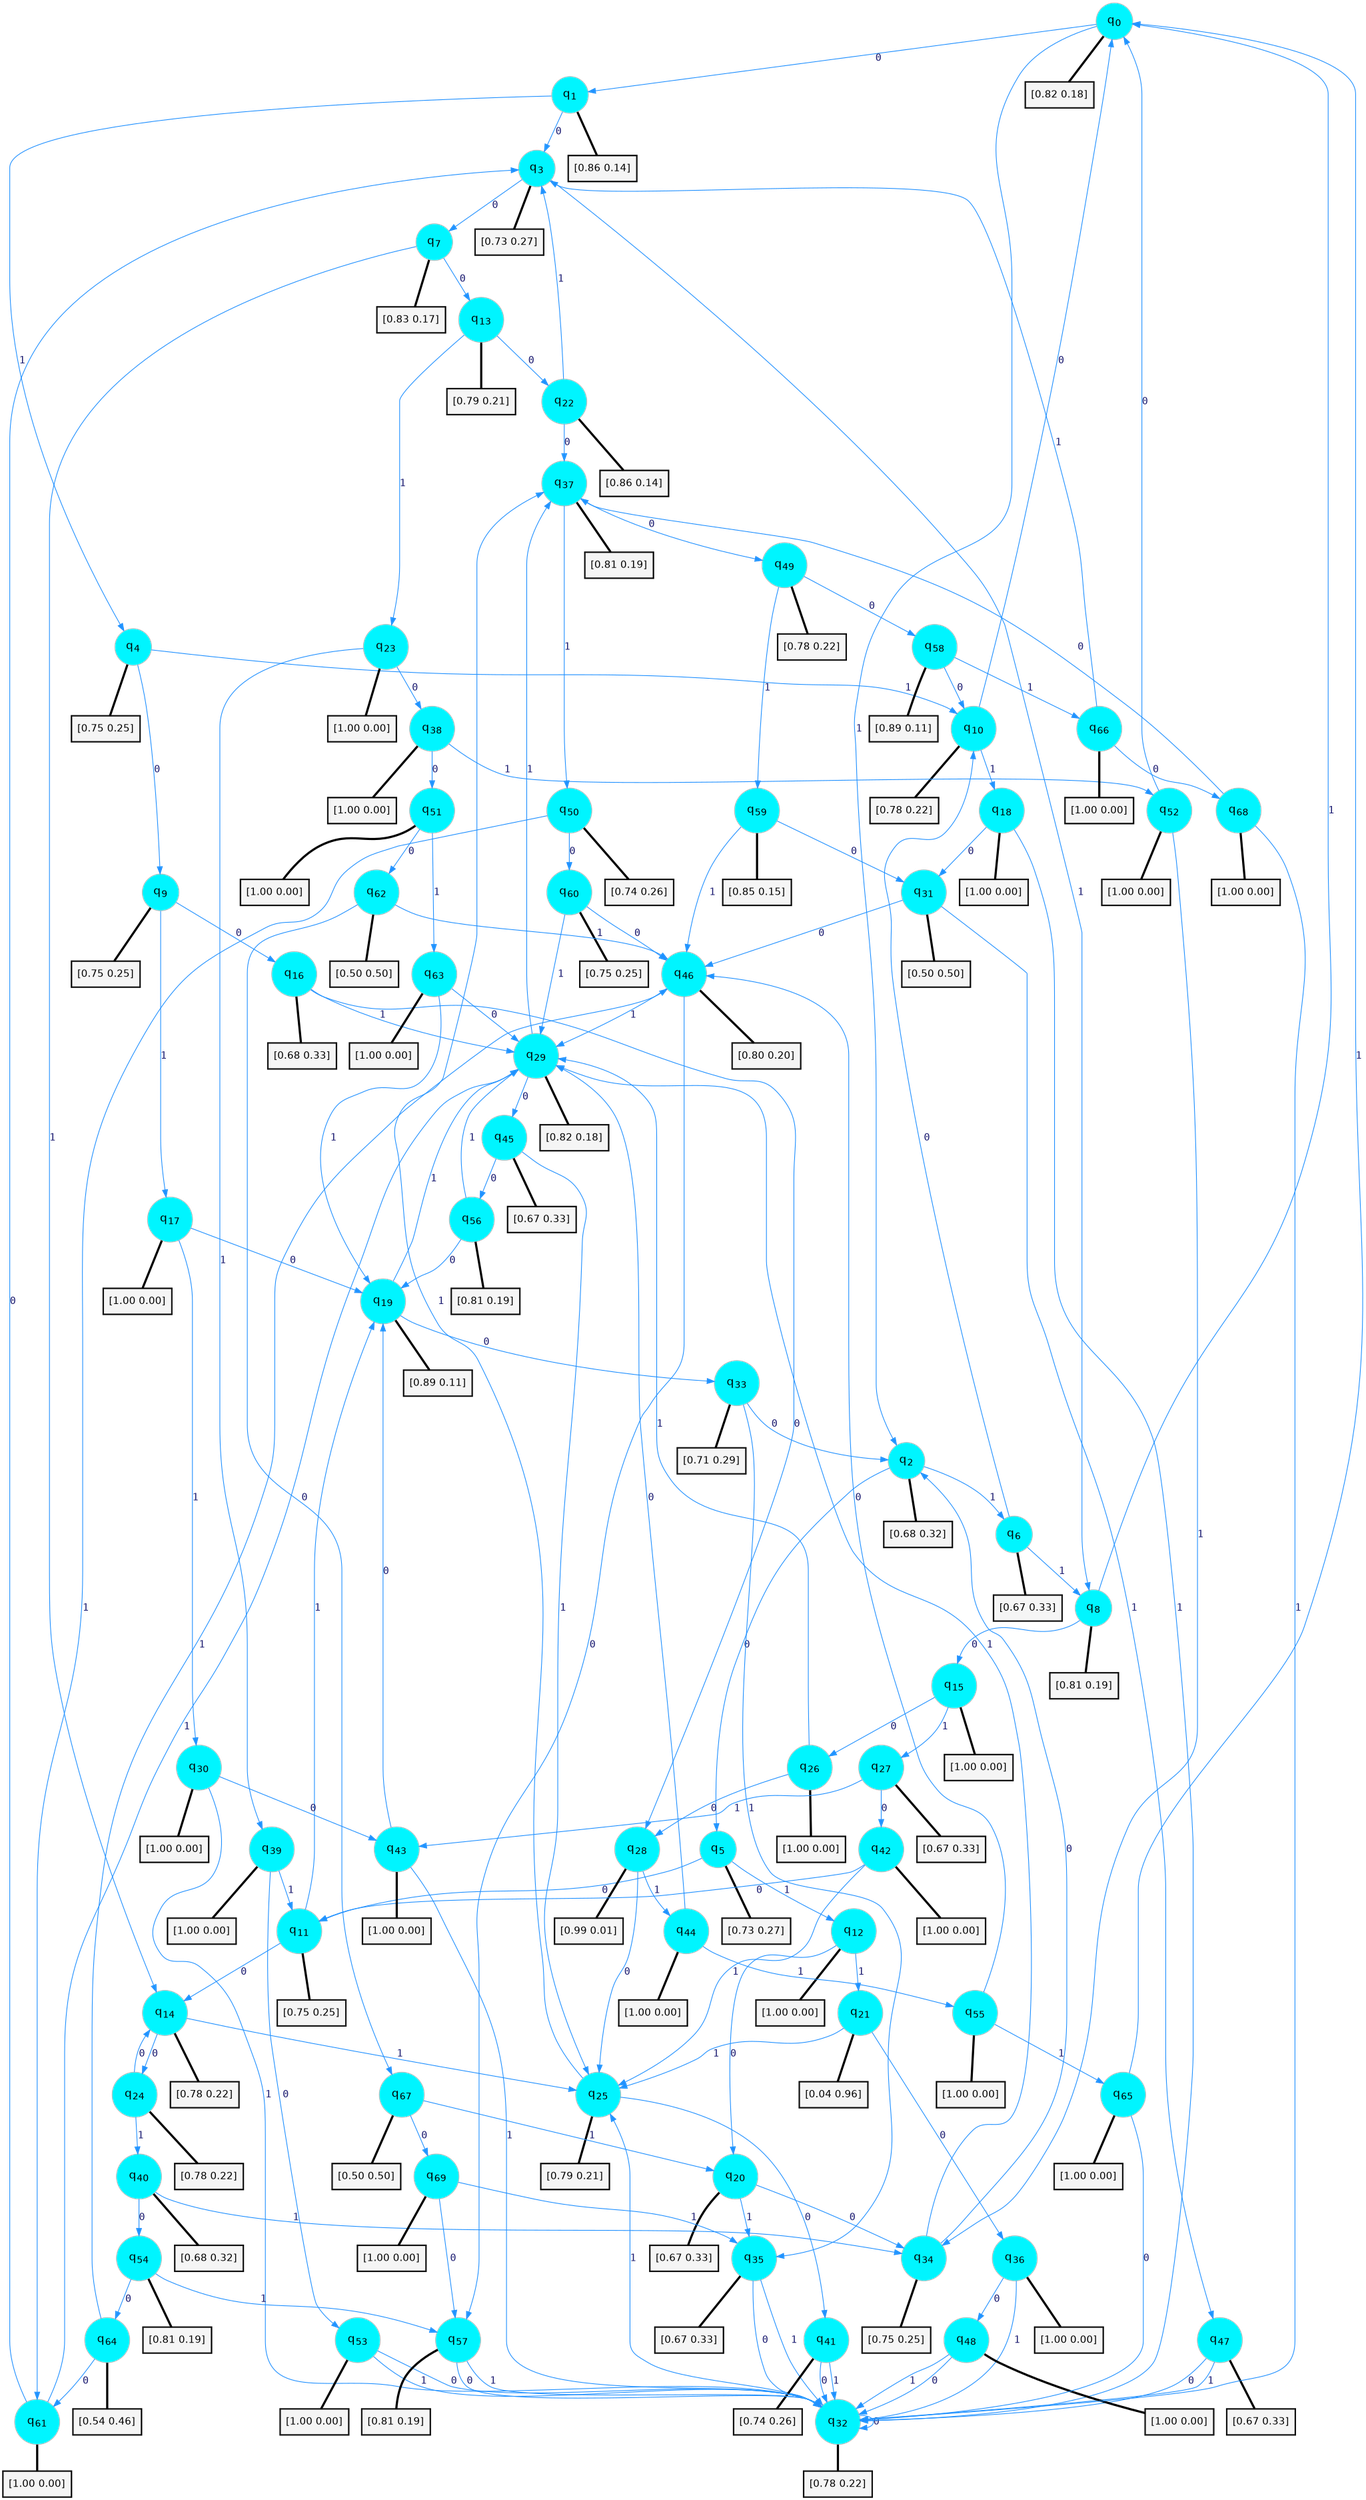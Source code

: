 digraph G {
graph [
bgcolor=transparent, dpi=300, rankdir=TD, size="40,25"];
node [
color=gray, fillcolor=turquoise1, fontcolor=black, fontname=Helvetica, fontsize=16, fontweight=bold, shape=circle, style=filled];
edge [
arrowsize=1, color=dodgerblue1, fontcolor=midnightblue, fontname=courier, fontweight=bold, penwidth=1, style=solid, weight=20];
0[label=<q<SUB>0</SUB>>];
1[label=<q<SUB>1</SUB>>];
2[label=<q<SUB>2</SUB>>];
3[label=<q<SUB>3</SUB>>];
4[label=<q<SUB>4</SUB>>];
5[label=<q<SUB>5</SUB>>];
6[label=<q<SUB>6</SUB>>];
7[label=<q<SUB>7</SUB>>];
8[label=<q<SUB>8</SUB>>];
9[label=<q<SUB>9</SUB>>];
10[label=<q<SUB>10</SUB>>];
11[label=<q<SUB>11</SUB>>];
12[label=<q<SUB>12</SUB>>];
13[label=<q<SUB>13</SUB>>];
14[label=<q<SUB>14</SUB>>];
15[label=<q<SUB>15</SUB>>];
16[label=<q<SUB>16</SUB>>];
17[label=<q<SUB>17</SUB>>];
18[label=<q<SUB>18</SUB>>];
19[label=<q<SUB>19</SUB>>];
20[label=<q<SUB>20</SUB>>];
21[label=<q<SUB>21</SUB>>];
22[label=<q<SUB>22</SUB>>];
23[label=<q<SUB>23</SUB>>];
24[label=<q<SUB>24</SUB>>];
25[label=<q<SUB>25</SUB>>];
26[label=<q<SUB>26</SUB>>];
27[label=<q<SUB>27</SUB>>];
28[label=<q<SUB>28</SUB>>];
29[label=<q<SUB>29</SUB>>];
30[label=<q<SUB>30</SUB>>];
31[label=<q<SUB>31</SUB>>];
32[label=<q<SUB>32</SUB>>];
33[label=<q<SUB>33</SUB>>];
34[label=<q<SUB>34</SUB>>];
35[label=<q<SUB>35</SUB>>];
36[label=<q<SUB>36</SUB>>];
37[label=<q<SUB>37</SUB>>];
38[label=<q<SUB>38</SUB>>];
39[label=<q<SUB>39</SUB>>];
40[label=<q<SUB>40</SUB>>];
41[label=<q<SUB>41</SUB>>];
42[label=<q<SUB>42</SUB>>];
43[label=<q<SUB>43</SUB>>];
44[label=<q<SUB>44</SUB>>];
45[label=<q<SUB>45</SUB>>];
46[label=<q<SUB>46</SUB>>];
47[label=<q<SUB>47</SUB>>];
48[label=<q<SUB>48</SUB>>];
49[label=<q<SUB>49</SUB>>];
50[label=<q<SUB>50</SUB>>];
51[label=<q<SUB>51</SUB>>];
52[label=<q<SUB>52</SUB>>];
53[label=<q<SUB>53</SUB>>];
54[label=<q<SUB>54</SUB>>];
55[label=<q<SUB>55</SUB>>];
56[label=<q<SUB>56</SUB>>];
57[label=<q<SUB>57</SUB>>];
58[label=<q<SUB>58</SUB>>];
59[label=<q<SUB>59</SUB>>];
60[label=<q<SUB>60</SUB>>];
61[label=<q<SUB>61</SUB>>];
62[label=<q<SUB>62</SUB>>];
63[label=<q<SUB>63</SUB>>];
64[label=<q<SUB>64</SUB>>];
65[label=<q<SUB>65</SUB>>];
66[label=<q<SUB>66</SUB>>];
67[label=<q<SUB>67</SUB>>];
68[label=<q<SUB>68</SUB>>];
69[label=<q<SUB>69</SUB>>];
70[label="[0.82 0.18]", shape=box,fontcolor=black, fontname=Helvetica, fontsize=14, penwidth=2, fillcolor=whitesmoke,color=black];
71[label="[0.86 0.14]", shape=box,fontcolor=black, fontname=Helvetica, fontsize=14, penwidth=2, fillcolor=whitesmoke,color=black];
72[label="[0.68 0.32]", shape=box,fontcolor=black, fontname=Helvetica, fontsize=14, penwidth=2, fillcolor=whitesmoke,color=black];
73[label="[0.73 0.27]", shape=box,fontcolor=black, fontname=Helvetica, fontsize=14, penwidth=2, fillcolor=whitesmoke,color=black];
74[label="[0.75 0.25]", shape=box,fontcolor=black, fontname=Helvetica, fontsize=14, penwidth=2, fillcolor=whitesmoke,color=black];
75[label="[0.73 0.27]", shape=box,fontcolor=black, fontname=Helvetica, fontsize=14, penwidth=2, fillcolor=whitesmoke,color=black];
76[label="[0.67 0.33]", shape=box,fontcolor=black, fontname=Helvetica, fontsize=14, penwidth=2, fillcolor=whitesmoke,color=black];
77[label="[0.83 0.17]", shape=box,fontcolor=black, fontname=Helvetica, fontsize=14, penwidth=2, fillcolor=whitesmoke,color=black];
78[label="[0.81 0.19]", shape=box,fontcolor=black, fontname=Helvetica, fontsize=14, penwidth=2, fillcolor=whitesmoke,color=black];
79[label="[0.75 0.25]", shape=box,fontcolor=black, fontname=Helvetica, fontsize=14, penwidth=2, fillcolor=whitesmoke,color=black];
80[label="[0.78 0.22]", shape=box,fontcolor=black, fontname=Helvetica, fontsize=14, penwidth=2, fillcolor=whitesmoke,color=black];
81[label="[0.75 0.25]", shape=box,fontcolor=black, fontname=Helvetica, fontsize=14, penwidth=2, fillcolor=whitesmoke,color=black];
82[label="[1.00 0.00]", shape=box,fontcolor=black, fontname=Helvetica, fontsize=14, penwidth=2, fillcolor=whitesmoke,color=black];
83[label="[0.79 0.21]", shape=box,fontcolor=black, fontname=Helvetica, fontsize=14, penwidth=2, fillcolor=whitesmoke,color=black];
84[label="[0.78 0.22]", shape=box,fontcolor=black, fontname=Helvetica, fontsize=14, penwidth=2, fillcolor=whitesmoke,color=black];
85[label="[1.00 0.00]", shape=box,fontcolor=black, fontname=Helvetica, fontsize=14, penwidth=2, fillcolor=whitesmoke,color=black];
86[label="[0.68 0.33]", shape=box,fontcolor=black, fontname=Helvetica, fontsize=14, penwidth=2, fillcolor=whitesmoke,color=black];
87[label="[1.00 0.00]", shape=box,fontcolor=black, fontname=Helvetica, fontsize=14, penwidth=2, fillcolor=whitesmoke,color=black];
88[label="[1.00 0.00]", shape=box,fontcolor=black, fontname=Helvetica, fontsize=14, penwidth=2, fillcolor=whitesmoke,color=black];
89[label="[0.89 0.11]", shape=box,fontcolor=black, fontname=Helvetica, fontsize=14, penwidth=2, fillcolor=whitesmoke,color=black];
90[label="[0.67 0.33]", shape=box,fontcolor=black, fontname=Helvetica, fontsize=14, penwidth=2, fillcolor=whitesmoke,color=black];
91[label="[0.04 0.96]", shape=box,fontcolor=black, fontname=Helvetica, fontsize=14, penwidth=2, fillcolor=whitesmoke,color=black];
92[label="[0.86 0.14]", shape=box,fontcolor=black, fontname=Helvetica, fontsize=14, penwidth=2, fillcolor=whitesmoke,color=black];
93[label="[1.00 0.00]", shape=box,fontcolor=black, fontname=Helvetica, fontsize=14, penwidth=2, fillcolor=whitesmoke,color=black];
94[label="[0.78 0.22]", shape=box,fontcolor=black, fontname=Helvetica, fontsize=14, penwidth=2, fillcolor=whitesmoke,color=black];
95[label="[0.79 0.21]", shape=box,fontcolor=black, fontname=Helvetica, fontsize=14, penwidth=2, fillcolor=whitesmoke,color=black];
96[label="[1.00 0.00]", shape=box,fontcolor=black, fontname=Helvetica, fontsize=14, penwidth=2, fillcolor=whitesmoke,color=black];
97[label="[0.67 0.33]", shape=box,fontcolor=black, fontname=Helvetica, fontsize=14, penwidth=2, fillcolor=whitesmoke,color=black];
98[label="[0.99 0.01]", shape=box,fontcolor=black, fontname=Helvetica, fontsize=14, penwidth=2, fillcolor=whitesmoke,color=black];
99[label="[0.82 0.18]", shape=box,fontcolor=black, fontname=Helvetica, fontsize=14, penwidth=2, fillcolor=whitesmoke,color=black];
100[label="[1.00 0.00]", shape=box,fontcolor=black, fontname=Helvetica, fontsize=14, penwidth=2, fillcolor=whitesmoke,color=black];
101[label="[0.50 0.50]", shape=box,fontcolor=black, fontname=Helvetica, fontsize=14, penwidth=2, fillcolor=whitesmoke,color=black];
102[label="[0.78 0.22]", shape=box,fontcolor=black, fontname=Helvetica, fontsize=14, penwidth=2, fillcolor=whitesmoke,color=black];
103[label="[0.71 0.29]", shape=box,fontcolor=black, fontname=Helvetica, fontsize=14, penwidth=2, fillcolor=whitesmoke,color=black];
104[label="[0.75 0.25]", shape=box,fontcolor=black, fontname=Helvetica, fontsize=14, penwidth=2, fillcolor=whitesmoke,color=black];
105[label="[0.67 0.33]", shape=box,fontcolor=black, fontname=Helvetica, fontsize=14, penwidth=2, fillcolor=whitesmoke,color=black];
106[label="[1.00 0.00]", shape=box,fontcolor=black, fontname=Helvetica, fontsize=14, penwidth=2, fillcolor=whitesmoke,color=black];
107[label="[0.81 0.19]", shape=box,fontcolor=black, fontname=Helvetica, fontsize=14, penwidth=2, fillcolor=whitesmoke,color=black];
108[label="[1.00 0.00]", shape=box,fontcolor=black, fontname=Helvetica, fontsize=14, penwidth=2, fillcolor=whitesmoke,color=black];
109[label="[1.00 0.00]", shape=box,fontcolor=black, fontname=Helvetica, fontsize=14, penwidth=2, fillcolor=whitesmoke,color=black];
110[label="[0.68 0.32]", shape=box,fontcolor=black, fontname=Helvetica, fontsize=14, penwidth=2, fillcolor=whitesmoke,color=black];
111[label="[0.74 0.26]", shape=box,fontcolor=black, fontname=Helvetica, fontsize=14, penwidth=2, fillcolor=whitesmoke,color=black];
112[label="[1.00 0.00]", shape=box,fontcolor=black, fontname=Helvetica, fontsize=14, penwidth=2, fillcolor=whitesmoke,color=black];
113[label="[1.00 0.00]", shape=box,fontcolor=black, fontname=Helvetica, fontsize=14, penwidth=2, fillcolor=whitesmoke,color=black];
114[label="[1.00 0.00]", shape=box,fontcolor=black, fontname=Helvetica, fontsize=14, penwidth=2, fillcolor=whitesmoke,color=black];
115[label="[0.67 0.33]", shape=box,fontcolor=black, fontname=Helvetica, fontsize=14, penwidth=2, fillcolor=whitesmoke,color=black];
116[label="[0.80 0.20]", shape=box,fontcolor=black, fontname=Helvetica, fontsize=14, penwidth=2, fillcolor=whitesmoke,color=black];
117[label="[0.67 0.33]", shape=box,fontcolor=black, fontname=Helvetica, fontsize=14, penwidth=2, fillcolor=whitesmoke,color=black];
118[label="[1.00 0.00]", shape=box,fontcolor=black, fontname=Helvetica, fontsize=14, penwidth=2, fillcolor=whitesmoke,color=black];
119[label="[0.78 0.22]", shape=box,fontcolor=black, fontname=Helvetica, fontsize=14, penwidth=2, fillcolor=whitesmoke,color=black];
120[label="[0.74 0.26]", shape=box,fontcolor=black, fontname=Helvetica, fontsize=14, penwidth=2, fillcolor=whitesmoke,color=black];
121[label="[1.00 0.00]", shape=box,fontcolor=black, fontname=Helvetica, fontsize=14, penwidth=2, fillcolor=whitesmoke,color=black];
122[label="[1.00 0.00]", shape=box,fontcolor=black, fontname=Helvetica, fontsize=14, penwidth=2, fillcolor=whitesmoke,color=black];
123[label="[1.00 0.00]", shape=box,fontcolor=black, fontname=Helvetica, fontsize=14, penwidth=2, fillcolor=whitesmoke,color=black];
124[label="[0.81 0.19]", shape=box,fontcolor=black, fontname=Helvetica, fontsize=14, penwidth=2, fillcolor=whitesmoke,color=black];
125[label="[1.00 0.00]", shape=box,fontcolor=black, fontname=Helvetica, fontsize=14, penwidth=2, fillcolor=whitesmoke,color=black];
126[label="[0.81 0.19]", shape=box,fontcolor=black, fontname=Helvetica, fontsize=14, penwidth=2, fillcolor=whitesmoke,color=black];
127[label="[0.81 0.19]", shape=box,fontcolor=black, fontname=Helvetica, fontsize=14, penwidth=2, fillcolor=whitesmoke,color=black];
128[label="[0.89 0.11]", shape=box,fontcolor=black, fontname=Helvetica, fontsize=14, penwidth=2, fillcolor=whitesmoke,color=black];
129[label="[0.85 0.15]", shape=box,fontcolor=black, fontname=Helvetica, fontsize=14, penwidth=2, fillcolor=whitesmoke,color=black];
130[label="[0.75 0.25]", shape=box,fontcolor=black, fontname=Helvetica, fontsize=14, penwidth=2, fillcolor=whitesmoke,color=black];
131[label="[1.00 0.00]", shape=box,fontcolor=black, fontname=Helvetica, fontsize=14, penwidth=2, fillcolor=whitesmoke,color=black];
132[label="[0.50 0.50]", shape=box,fontcolor=black, fontname=Helvetica, fontsize=14, penwidth=2, fillcolor=whitesmoke,color=black];
133[label="[1.00 0.00]", shape=box,fontcolor=black, fontname=Helvetica, fontsize=14, penwidth=2, fillcolor=whitesmoke,color=black];
134[label="[0.54 0.46]", shape=box,fontcolor=black, fontname=Helvetica, fontsize=14, penwidth=2, fillcolor=whitesmoke,color=black];
135[label="[1.00 0.00]", shape=box,fontcolor=black, fontname=Helvetica, fontsize=14, penwidth=2, fillcolor=whitesmoke,color=black];
136[label="[1.00 0.00]", shape=box,fontcolor=black, fontname=Helvetica, fontsize=14, penwidth=2, fillcolor=whitesmoke,color=black];
137[label="[0.50 0.50]", shape=box,fontcolor=black, fontname=Helvetica, fontsize=14, penwidth=2, fillcolor=whitesmoke,color=black];
138[label="[1.00 0.00]", shape=box,fontcolor=black, fontname=Helvetica, fontsize=14, penwidth=2, fillcolor=whitesmoke,color=black];
139[label="[1.00 0.00]", shape=box,fontcolor=black, fontname=Helvetica, fontsize=14, penwidth=2, fillcolor=whitesmoke,color=black];
0->1 [label=0];
0->2 [label=1];
0->70 [arrowhead=none, penwidth=3,color=black];
1->3 [label=0];
1->4 [label=1];
1->71 [arrowhead=none, penwidth=3,color=black];
2->5 [label=0];
2->6 [label=1];
2->72 [arrowhead=none, penwidth=3,color=black];
3->7 [label=0];
3->8 [label=1];
3->73 [arrowhead=none, penwidth=3,color=black];
4->9 [label=0];
4->10 [label=1];
4->74 [arrowhead=none, penwidth=3,color=black];
5->11 [label=0];
5->12 [label=1];
5->75 [arrowhead=none, penwidth=3,color=black];
6->10 [label=0];
6->8 [label=1];
6->76 [arrowhead=none, penwidth=3,color=black];
7->13 [label=0];
7->14 [label=1];
7->77 [arrowhead=none, penwidth=3,color=black];
8->15 [label=0];
8->0 [label=1];
8->78 [arrowhead=none, penwidth=3,color=black];
9->16 [label=0];
9->17 [label=1];
9->79 [arrowhead=none, penwidth=3,color=black];
10->0 [label=0];
10->18 [label=1];
10->80 [arrowhead=none, penwidth=3,color=black];
11->14 [label=0];
11->19 [label=1];
11->81 [arrowhead=none, penwidth=3,color=black];
12->20 [label=0];
12->21 [label=1];
12->82 [arrowhead=none, penwidth=3,color=black];
13->22 [label=0];
13->23 [label=1];
13->83 [arrowhead=none, penwidth=3,color=black];
14->24 [label=0];
14->25 [label=1];
14->84 [arrowhead=none, penwidth=3,color=black];
15->26 [label=0];
15->27 [label=1];
15->85 [arrowhead=none, penwidth=3,color=black];
16->28 [label=0];
16->29 [label=1];
16->86 [arrowhead=none, penwidth=3,color=black];
17->19 [label=0];
17->30 [label=1];
17->87 [arrowhead=none, penwidth=3,color=black];
18->31 [label=0];
18->32 [label=1];
18->88 [arrowhead=none, penwidth=3,color=black];
19->33 [label=0];
19->29 [label=1];
19->89 [arrowhead=none, penwidth=3,color=black];
20->34 [label=0];
20->35 [label=1];
20->90 [arrowhead=none, penwidth=3,color=black];
21->36 [label=0];
21->25 [label=1];
21->91 [arrowhead=none, penwidth=3,color=black];
22->37 [label=0];
22->3 [label=1];
22->92 [arrowhead=none, penwidth=3,color=black];
23->38 [label=0];
23->39 [label=1];
23->93 [arrowhead=none, penwidth=3,color=black];
24->14 [label=0];
24->40 [label=1];
24->94 [arrowhead=none, penwidth=3,color=black];
25->41 [label=0];
25->37 [label=1];
25->95 [arrowhead=none, penwidth=3,color=black];
26->28 [label=0];
26->29 [label=1];
26->96 [arrowhead=none, penwidth=3,color=black];
27->42 [label=0];
27->43 [label=1];
27->97 [arrowhead=none, penwidth=3,color=black];
28->25 [label=0];
28->44 [label=1];
28->98 [arrowhead=none, penwidth=3,color=black];
29->45 [label=0];
29->37 [label=1];
29->99 [arrowhead=none, penwidth=3,color=black];
30->43 [label=0];
30->32 [label=1];
30->100 [arrowhead=none, penwidth=3,color=black];
31->46 [label=0];
31->47 [label=1];
31->101 [arrowhead=none, penwidth=3,color=black];
32->32 [label=0];
32->25 [label=1];
32->102 [arrowhead=none, penwidth=3,color=black];
33->2 [label=0];
33->35 [label=1];
33->103 [arrowhead=none, penwidth=3,color=black];
34->2 [label=0];
34->29 [label=1];
34->104 [arrowhead=none, penwidth=3,color=black];
35->32 [label=0];
35->32 [label=1];
35->105 [arrowhead=none, penwidth=3,color=black];
36->48 [label=0];
36->32 [label=1];
36->106 [arrowhead=none, penwidth=3,color=black];
37->49 [label=0];
37->50 [label=1];
37->107 [arrowhead=none, penwidth=3,color=black];
38->51 [label=0];
38->52 [label=1];
38->108 [arrowhead=none, penwidth=3,color=black];
39->53 [label=0];
39->11 [label=1];
39->109 [arrowhead=none, penwidth=3,color=black];
40->54 [label=0];
40->34 [label=1];
40->110 [arrowhead=none, penwidth=3,color=black];
41->32 [label=0];
41->32 [label=1];
41->111 [arrowhead=none, penwidth=3,color=black];
42->11 [label=0];
42->25 [label=1];
42->112 [arrowhead=none, penwidth=3,color=black];
43->19 [label=0];
43->32 [label=1];
43->113 [arrowhead=none, penwidth=3,color=black];
44->29 [label=0];
44->55 [label=1];
44->114 [arrowhead=none, penwidth=3,color=black];
45->56 [label=0];
45->25 [label=1];
45->115 [arrowhead=none, penwidth=3,color=black];
46->57 [label=0];
46->29 [label=1];
46->116 [arrowhead=none, penwidth=3,color=black];
47->32 [label=0];
47->32 [label=1];
47->117 [arrowhead=none, penwidth=3,color=black];
48->32 [label=0];
48->32 [label=1];
48->118 [arrowhead=none, penwidth=3,color=black];
49->58 [label=0];
49->59 [label=1];
49->119 [arrowhead=none, penwidth=3,color=black];
50->60 [label=0];
50->61 [label=1];
50->120 [arrowhead=none, penwidth=3,color=black];
51->62 [label=0];
51->63 [label=1];
51->121 [arrowhead=none, penwidth=3,color=black];
52->0 [label=0];
52->34 [label=1];
52->122 [arrowhead=none, penwidth=3,color=black];
53->32 [label=0];
53->32 [label=1];
53->123 [arrowhead=none, penwidth=3,color=black];
54->64 [label=0];
54->57 [label=1];
54->124 [arrowhead=none, penwidth=3,color=black];
55->46 [label=0];
55->65 [label=1];
55->125 [arrowhead=none, penwidth=3,color=black];
56->19 [label=0];
56->29 [label=1];
56->126 [arrowhead=none, penwidth=3,color=black];
57->32 [label=0];
57->32 [label=1];
57->127 [arrowhead=none, penwidth=3,color=black];
58->10 [label=0];
58->66 [label=1];
58->128 [arrowhead=none, penwidth=3,color=black];
59->31 [label=0];
59->46 [label=1];
59->129 [arrowhead=none, penwidth=3,color=black];
60->46 [label=0];
60->29 [label=1];
60->130 [arrowhead=none, penwidth=3,color=black];
61->3 [label=0];
61->29 [label=1];
61->131 [arrowhead=none, penwidth=3,color=black];
62->67 [label=0];
62->46 [label=1];
62->132 [arrowhead=none, penwidth=3,color=black];
63->29 [label=0];
63->19 [label=1];
63->133 [arrowhead=none, penwidth=3,color=black];
64->61 [label=0];
64->46 [label=1];
64->134 [arrowhead=none, penwidth=3,color=black];
65->32 [label=0];
65->0 [label=1];
65->135 [arrowhead=none, penwidth=3,color=black];
66->68 [label=0];
66->3 [label=1];
66->136 [arrowhead=none, penwidth=3,color=black];
67->69 [label=0];
67->20 [label=1];
67->137 [arrowhead=none, penwidth=3,color=black];
68->37 [label=0];
68->32 [label=1];
68->138 [arrowhead=none, penwidth=3,color=black];
69->57 [label=0];
69->35 [label=1];
69->139 [arrowhead=none, penwidth=3,color=black];
}
